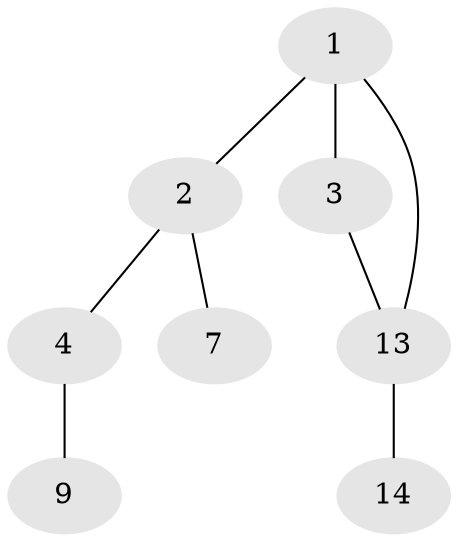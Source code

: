 // Generated by graph-tools (version 1.1) at 2025/46/02/15/25 05:46:28]
// undirected, 8 vertices, 8 edges
graph export_dot {
graph [start="1"]
  node [color=gray90,style=filled];
  1 [super="+16"];
  2;
  3 [super="+8"];
  4 [super="+5+6+15"];
  7 [super="+10+18"];
  9 [super="+6+11"];
  13;
  14 [super="+15+16"];
  1 -- 2;
  1 -- 3;
  1 -- 13;
  2 -- 4;
  2 -- 7;
  3 -- 13;
  4 -- 9;
  13 -- 14;
}
